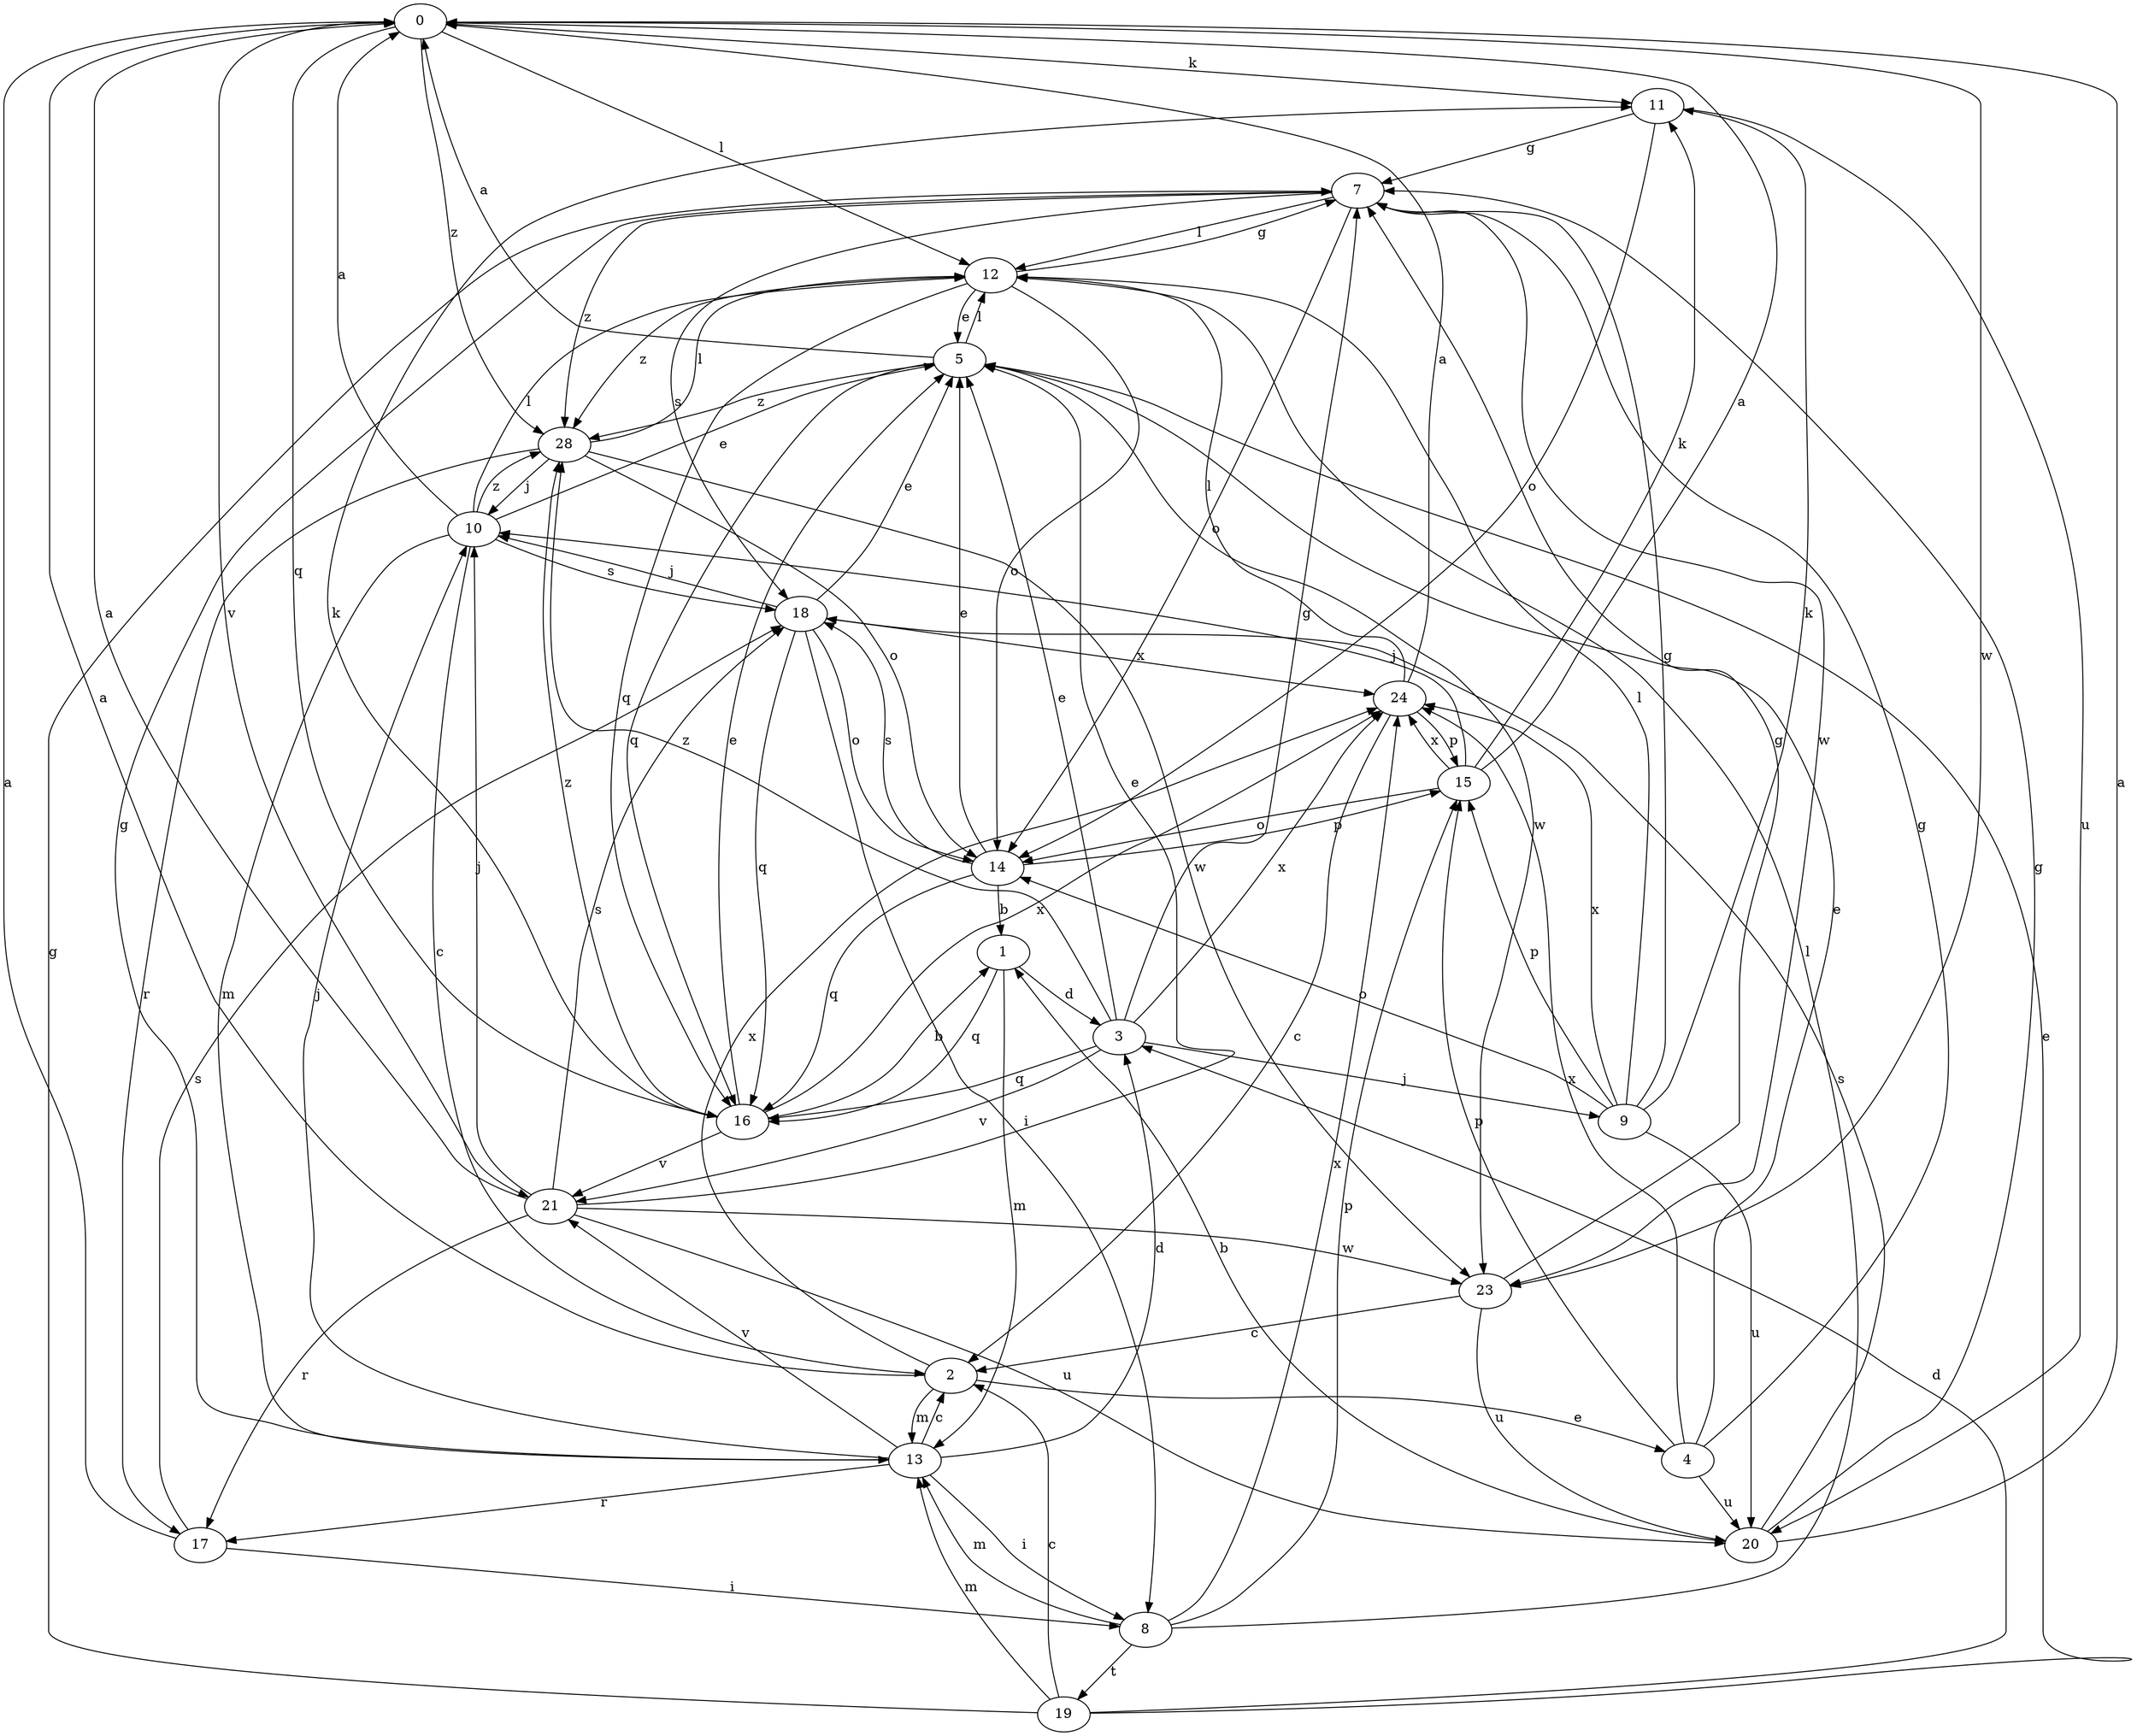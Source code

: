 strict digraph  {
0;
1;
2;
3;
4;
5;
7;
8;
9;
10;
11;
12;
13;
14;
15;
16;
17;
18;
19;
20;
21;
23;
24;
28;
0 -> 11  [label=k];
0 -> 12  [label=l];
0 -> 16  [label=q];
0 -> 21  [label=v];
0 -> 23  [label=w];
0 -> 28  [label=z];
1 -> 3  [label=d];
1 -> 13  [label=m];
1 -> 16  [label=q];
2 -> 0  [label=a];
2 -> 4  [label=e];
2 -> 13  [label=m];
2 -> 24  [label=x];
3 -> 5  [label=e];
3 -> 7  [label=g];
3 -> 9  [label=j];
3 -> 16  [label=q];
3 -> 21  [label=v];
3 -> 24  [label=x];
3 -> 28  [label=z];
4 -> 5  [label=e];
4 -> 7  [label=g];
4 -> 15  [label=p];
4 -> 20  [label=u];
4 -> 24  [label=x];
5 -> 0  [label=a];
5 -> 12  [label=l];
5 -> 16  [label=q];
5 -> 23  [label=w];
5 -> 28  [label=z];
7 -> 12  [label=l];
7 -> 14  [label=o];
7 -> 18  [label=s];
7 -> 23  [label=w];
7 -> 28  [label=z];
8 -> 12  [label=l];
8 -> 13  [label=m];
8 -> 15  [label=p];
8 -> 19  [label=t];
8 -> 24  [label=x];
9 -> 7  [label=g];
9 -> 11  [label=k];
9 -> 12  [label=l];
9 -> 14  [label=o];
9 -> 15  [label=p];
9 -> 20  [label=u];
9 -> 24  [label=x];
10 -> 0  [label=a];
10 -> 2  [label=c];
10 -> 5  [label=e];
10 -> 12  [label=l];
10 -> 13  [label=m];
10 -> 18  [label=s];
10 -> 28  [label=z];
11 -> 7  [label=g];
11 -> 14  [label=o];
11 -> 20  [label=u];
12 -> 5  [label=e];
12 -> 7  [label=g];
12 -> 14  [label=o];
12 -> 16  [label=q];
12 -> 28  [label=z];
13 -> 2  [label=c];
13 -> 3  [label=d];
13 -> 7  [label=g];
13 -> 8  [label=i];
13 -> 10  [label=j];
13 -> 17  [label=r];
13 -> 21  [label=v];
14 -> 1  [label=b];
14 -> 5  [label=e];
14 -> 15  [label=p];
14 -> 16  [label=q];
14 -> 18  [label=s];
15 -> 0  [label=a];
15 -> 10  [label=j];
15 -> 11  [label=k];
15 -> 14  [label=o];
15 -> 24  [label=x];
16 -> 1  [label=b];
16 -> 5  [label=e];
16 -> 11  [label=k];
16 -> 21  [label=v];
16 -> 24  [label=x];
16 -> 28  [label=z];
17 -> 0  [label=a];
17 -> 8  [label=i];
17 -> 18  [label=s];
18 -> 5  [label=e];
18 -> 8  [label=i];
18 -> 10  [label=j];
18 -> 14  [label=o];
18 -> 16  [label=q];
18 -> 24  [label=x];
19 -> 2  [label=c];
19 -> 3  [label=d];
19 -> 5  [label=e];
19 -> 7  [label=g];
19 -> 13  [label=m];
20 -> 0  [label=a];
20 -> 1  [label=b];
20 -> 7  [label=g];
20 -> 18  [label=s];
21 -> 0  [label=a];
21 -> 5  [label=e];
21 -> 10  [label=j];
21 -> 17  [label=r];
21 -> 18  [label=s];
21 -> 20  [label=u];
21 -> 23  [label=w];
23 -> 2  [label=c];
23 -> 7  [label=g];
23 -> 20  [label=u];
24 -> 0  [label=a];
24 -> 2  [label=c];
24 -> 12  [label=l];
24 -> 15  [label=p];
28 -> 10  [label=j];
28 -> 12  [label=l];
28 -> 14  [label=o];
28 -> 17  [label=r];
28 -> 23  [label=w];
}
